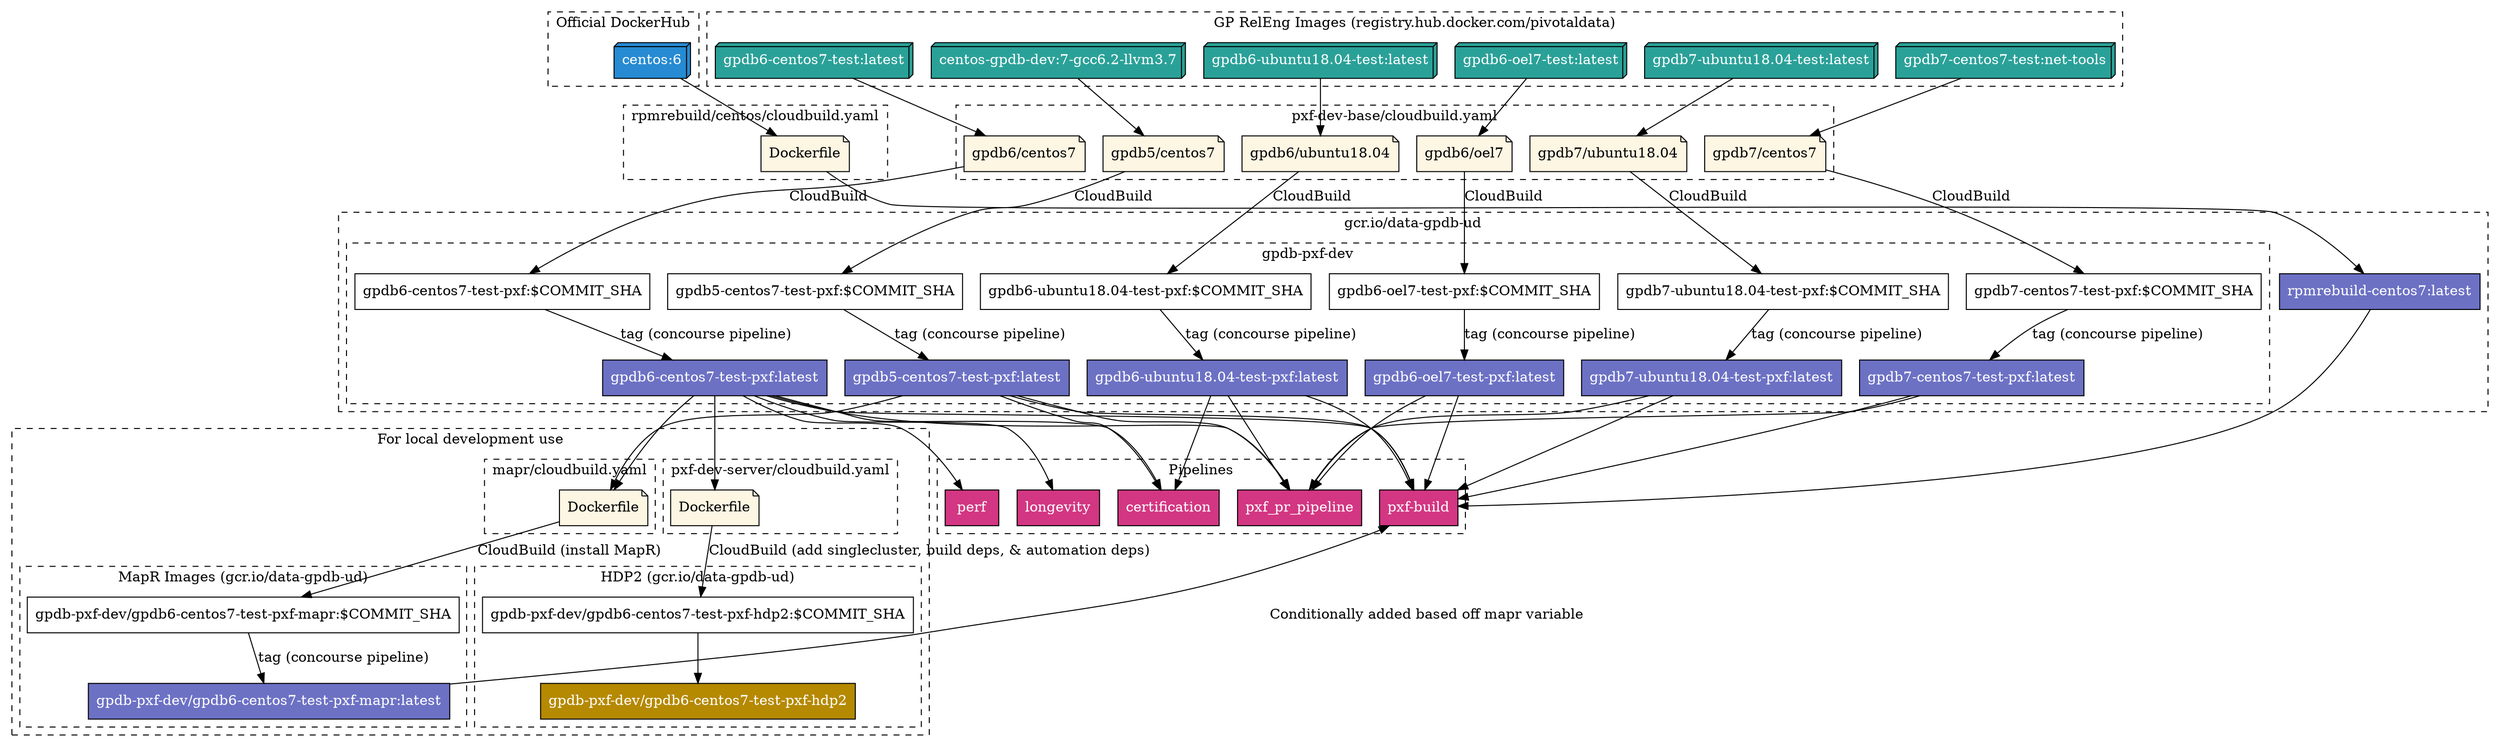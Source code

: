 digraph pxf_container_image_flow {
    subgraph cluster_dockerhub {
        label = "Official DockerHub"
        style=dashed
        node [shape=box3d fillcolor="#268bd2" style=filled fontcolor=white]

        centos6[label="centos:6"]
    }

    # DockerHub pivotaldata images
    subgraph cluster_pivotaldata {
        label="GP RelEng Images (registry.hub.docker.com/pivotaldata)"
        style=dashed
        node [shape=box3d fillcolor="#2aa198" style=filled fontcolor=white]
        gp5_centos7_latest[label="centos-gpdb-dev:7-gcc6.2-llvm3.7"]
        gp6_centos7_latest[label="gpdb6-centos7-test:latest"]
        gp6_ubuntu18_latest[label="gpdb6-ubuntu18.04-test:latest"]
        gp6_oel7_latest[label="gpdb6-oel7-test:latest"]
        gp7_centos7_latest[label="gpdb7-centos7-test:net-tools"]
        gp7_ubuntu18_latest[label="gpdb7-ubuntu18.04-test:latest"]
    }

    # PXF Cloudbuild & Dockerfiles
    subgraph cluster_pxf_dev_base {
        label = "pxf-dev-base/cloudbuild.yaml"
        style=dashed
        node [shape=note fillcolor="#fdf6e3" style=filled]

        gp5_centos7_dockerfile[label="gpdb5/centos7"]
        gp6_centos7_dockerfile[label="gpdb6/centos7"]
        gp6_ubuntu18_dockerfile[label="gpdb6/ubuntu18.04"]
        gp6_oel7_dockerfile[label="gpdb6/oel7"]
        gp7_centos7_dockerfile[label="gpdb7/centos7"]
        gp7_ubuntu18_dockerfile[label="gpdb7/ubuntu18.04"]

    }

    subgraph cluster_rpmrebuild {
        label = "rpmrebuild/centos/cloudbuild.yaml"
        style=dashed
        node [shape=note fillcolor="#fdf6e3" style=filled]

        rpm_docker[label="Dockerfile"]
    }

    # UD GCR images
    subgraph cluster_gcr_data_gpdb_ud {
        label = "gcr.io/data-gpdb-ud"
        style=dashed
        node [shape=box]

        subgraph cluster_gpdb_pxf_dev {
            label = "gpdb-pxf-dev"
            style=dashed
            node [shape=box]

            gp5_centos7_pxf_sha[label="gpdb5-centos7-test-pxf:$COMMIT_SHA"]
            gp6_centos7_pxf_sha[label="gpdb6-centos7-test-pxf:$COMMIT_SHA"]
            gp6_ubuntu18_pxf_sha[label="gpdb6-ubuntu18.04-test-pxf:$COMMIT_SHA"]
            gp6_oel7_pxf_sha[label="gpdb6-oel7-test-pxf:$COMMIT_SHA"]
            gp7_centos7_pxf_sha[label="gpdb7-centos7-test-pxf:$COMMIT_SHA"]
            gp7_ubuntu18_pxf_sha[label="gpdb7-ubuntu18.04-test-pxf:$COMMIT_SHA"]

            gp5_centos7_pxf_latest[label="gpdb5-centos7-test-pxf:latest" style=filled fillcolor="#6c71c4" fontcolor=white]
            gp6_centos7_pxf_latest[label="gpdb6-centos7-test-pxf:latest" style=filled fillcolor="#6c71c4" fontcolor=white]
            gp6_ubuntu18_pxf_latest[label="gpdb6-ubuntu18.04-test-pxf:latest" style=filled fillcolor="#6c71c4" fontcolor=white]
            gp6_oel7_pxf_latest[label="gpdb6-oel7-test-pxf:latest" style=filled fillcolor="#6c71c4" fontcolor=white]
            gp7_centos7_pxf_latest[label="gpdb7-centos7-test-pxf:latest" style=filled fillcolor="#6c71c4" fontcolor=white]
            gp7_ubuntu18_pxf_latest[label="gpdb7-ubuntu18.04-test-pxf:latest" style=filled fillcolor="#6c71c4" fontcolor=white]
        }

        rpm_centos7_latest[label="rpmrebuild-centos7:latest" style=filled fillcolor="#6c71c4" fontcolor=white]
    }

    subgraph cluster_pipelines {
        label = "Pipelines"
        style=dashed
        node [shape=box style=filled fillcolor="#d33682 " fontcolor=white]

        certification
        perf
        longevity
        build[label="pxf-build"]
        pr[label="pxf_pr_pipeline"]
    }

    subgraph cluster_local_use_only {
            label = "For local development use"
            style=dashed
            node [shape=box]

        subgraph cluster_pxf_dev_server {
            label = "pxf-dev-server/cloudbuild.yaml"
            style=dashed
            node [shape=note fillcolor="#fdf6e3" style=filled]

            server_dockerfile[label="Dockerfile"]
        }

        subgraph cluster_mapr {
            label = "mapr/cloudbuild.yaml"
            style=dashed
            node [shape=note fillcolor="#fdf6e3" style=filled]

            mapr_dockerfile[label="Dockerfile"]

        }

        subgraph cluster_gcr_data_gpdb_ud_mapr {
            label = "MapR Images (gcr.io/data-gpdb-ud)"
            style=dashed
            node [shape=box]
            gp6_centos7_pxf_mapr_sha[label="gpdb-pxf-dev/gpdb6-centos7-test-pxf-mapr:$COMMIT_SHA"]
            gp6_centos7_pxf_mapr_latest[label="gpdb-pxf-dev/gpdb6-centos7-test-pxf-mapr:latest" style=filled fillcolor="#6c71c4" fontcolor=white]

        }

        subgraph cluster_gcr_data_gpdb_ud_hdp2 {
            label = "HDP2 (gcr.io/data-gpdb-ud)"
            style=dashed
            node [shape=box]
            gp6_centos7_pxf_hdp2_sha[label="gpdb-pxf-dev/gpdb6-centos7-test-pxf-hdp2:$COMMIT_SHA"]
            gp6_centos7_pxf_hdp2_latest[label="gpdb-pxf-dev/gpdb6-centos7-test-pxf-hdp2" style=filled fillcolor="#b58900" fontcolor=white]
        }
    }
    gp5_centos7_latest -> gp5_centos7_dockerfile
    gp5_centos7_dockerfile -> gp5_centos7_pxf_sha[label="CloudBuild"]
    gp5_centos7_pxf_sha -> gp5_centos7_pxf_latest[label="tag (concourse pipeline)"]

    gp6_centos7_latest -> gp6_centos7_dockerfile
    gp6_centos7_dockerfile -> gp6_centos7_pxf_sha[label="CloudBuild"]
    gp6_centos7_pxf_sha -> gp6_centos7_pxf_latest[label="tag (concourse pipeline)"]

    gp6_ubuntu18_latest -> gp6_ubuntu18_dockerfile
    gp6_ubuntu18_dockerfile -> gp6_ubuntu18_pxf_sha[label="CloudBuild"]
    gp6_ubuntu18_pxf_sha -> gp6_ubuntu18_pxf_latest[label="tag (concourse pipeline)"]

    gp6_oel7_latest -> gp6_oel7_dockerfile
    gp6_oel7_dockerfile -> gp6_oel7_pxf_sha[label="CloudBuild"]
    gp6_oel7_pxf_sha -> gp6_oel7_pxf_latest[label="tag (concourse pipeline)"]

    gp7_centos7_latest -> gp7_centos7_dockerfile
    gp7_centos7_dockerfile -> gp7_centos7_pxf_sha[label="CloudBuild"]
    gp7_centos7_pxf_sha -> gp7_centos7_pxf_latest[label="tag (concourse pipeline)"]

    gp7_ubuntu18_latest -> gp7_ubuntu18_dockerfile
    gp7_ubuntu18_dockerfile -> gp7_ubuntu18_pxf_sha[label="CloudBuild"]
    gp7_ubuntu18_pxf_sha -> gp7_ubuntu18_pxf_latest[label="tag (concourse pipeline)"]

    centos6 -> rpm_docker
    rpm_docker -> rpm_centos7_latest

    gp5_centos7_pxf_latest -> mapr_dockerfile
    gp6_centos7_pxf_latest -> mapr_dockerfile
    mapr_dockerfile -> gp6_centos7_pxf_mapr_sha[label="CloudBuild (install MapR)"]
    gp6_centos7_pxf_mapr_sha -> gp6_centos7_pxf_mapr_latest[label="tag (concourse pipeline)"]

    gp6_centos7_pxf_latest -> server_dockerfile
    server_dockerfile -> gp6_centos7_pxf_hdp2_sha[label="CloudBuild (add singlecluster, build deps, & automation deps)"]
    gp6_centos7_pxf_hdp2_sha -> gp6_centos7_pxf_hdp2_latest

    gp5_centos7_pxf_latest -> certification
    gp5_centos7_pxf_latest -> build
    gp5_centos7_pxf_latest -> pr

    gp6_centos7_pxf_latest -> certification
    gp6_centos7_pxf_latest -> longevity
    gp6_centos7_pxf_latest -> perf
    gp6_centos7_pxf_latest -> build
    gp6_centos7_pxf_latest -> pr

    gp6_ubuntu18_pxf_latest -> certification
    gp6_ubuntu18_pxf_latest -> build
    gp6_ubuntu18_pxf_latest -> pr

    gp6_oel7_pxf_latest -> build
    gp6_oel7_pxf_latest -> pr

    gp7_centos7_pxf_latest -> build
    gp7_centos7_pxf_latest -> pr

    gp7_ubuntu18_pxf_latest -> build
    gp7_ubuntu18_pxf_latest -> pr

    rpm_centos7_latest -> build

    gp6_centos7_pxf_mapr_latest -> build[label="Conditionally added based off mapr variable"]

}

